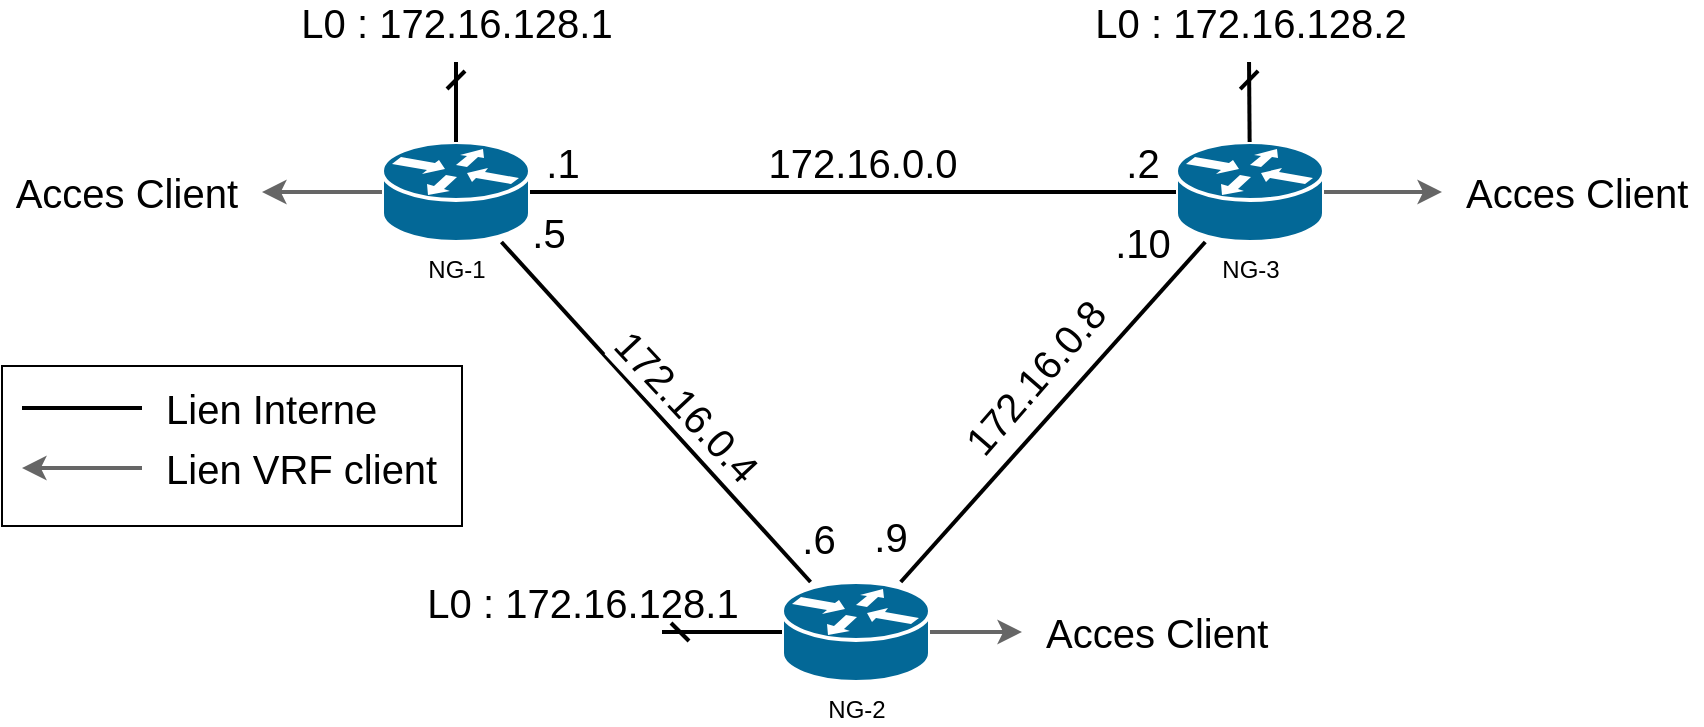 <mxfile version="10.6.8" type="device"><diagram id="MWQ0KiGHIzP4LPTVdoBK" name="Page-1"><mxGraphModel dx="1667" dy="547" grid="1" gridSize="10" guides="1" tooltips="1" connect="1" arrows="1" fold="1" page="1" pageScale="1" pageWidth="827" pageHeight="1169" math="0" shadow="0"><root><mxCell id="0"/><mxCell id="1" parent="0"/><mxCell id="Fn4qq7KAh_dc7QlLrnlA-1" value="NG-1" style="shape=mxgraph.cisco.routers.router;html=1;pointerEvents=1;dashed=0;fillColor=#036897;strokeColor=#ffffff;strokeWidth=2;verticalLabelPosition=bottom;verticalAlign=top;align=center;outlineConnect=0;" vertex="1" parent="1"><mxGeometry x="160" y="200" width="74" height="50" as="geometry"/></mxCell><mxCell id="Fn4qq7KAh_dc7QlLrnlA-3" value="NG-2" style="shape=mxgraph.cisco.routers.router;html=1;pointerEvents=1;dashed=0;fillColor=#036897;strokeColor=#ffffff;strokeWidth=2;verticalLabelPosition=bottom;verticalAlign=top;align=center;outlineConnect=0;" vertex="1" parent="1"><mxGeometry x="360" y="420" width="74" height="50" as="geometry"/></mxCell><mxCell id="Fn4qq7KAh_dc7QlLrnlA-4" value="NG-3" style="shape=mxgraph.cisco.routers.router;html=1;pointerEvents=1;dashed=0;fillColor=#036897;strokeColor=#ffffff;strokeWidth=2;verticalLabelPosition=bottom;verticalAlign=top;align=center;outlineConnect=0;" vertex="1" parent="1"><mxGeometry x="557" y="200" width="74" height="50" as="geometry"/></mxCell><mxCell id="Fn4qq7KAh_dc7QlLrnlA-11" value="" style="endArrow=none;html=1;strokeWidth=2;" edge="1" parent="1" source="Fn4qq7KAh_dc7QlLrnlA-1" target="Fn4qq7KAh_dc7QlLrnlA-4"><mxGeometry width="50" height="50" relative="1" as="geometry"><mxPoint x="238.25" y="260" as="sourcePoint"/><mxPoint x="375.75" y="370" as="targetPoint"/></mxGeometry></mxCell><mxCell id="Fn4qq7KAh_dc7QlLrnlA-35" value="172.16.0.0" style="text;html=1;resizable=0;points=[];align=center;verticalAlign=middle;labelBackgroundColor=#ffffff;fontSize=20;" vertex="1" connectable="0" parent="Fn4qq7KAh_dc7QlLrnlA-11"><mxGeometry x="0.183" y="-3" relative="1" as="geometry"><mxPoint x="-25" y="-18" as="offset"/></mxGeometry></mxCell><mxCell id="Fn4qq7KAh_dc7QlLrnlA-36" value=".1" style="text;html=1;resizable=0;points=[];align=center;verticalAlign=middle;labelBackgroundColor=#ffffff;fontSize=20;" vertex="1" connectable="0" parent="Fn4qq7KAh_dc7QlLrnlA-11"><mxGeometry x="-0.82" relative="1" as="geometry"><mxPoint x="-13" y="-15" as="offset"/></mxGeometry></mxCell><mxCell id="Fn4qq7KAh_dc7QlLrnlA-37" value=".2" style="text;html=1;resizable=0;points=[];align=center;verticalAlign=middle;labelBackgroundColor=#ffffff;fontSize=20;" vertex="1" connectable="0" parent="Fn4qq7KAh_dc7QlLrnlA-11"><mxGeometry x="0.858" relative="1" as="geometry"><mxPoint x="6" y="-15" as="offset"/></mxGeometry></mxCell><mxCell id="Fn4qq7KAh_dc7QlLrnlA-38" value="" style="endArrow=none;html=1;strokeWidth=2;" edge="1" parent="1" source="Fn4qq7KAh_dc7QlLrnlA-1" target="Fn4qq7KAh_dc7QlLrnlA-3"><mxGeometry width="50" height="50" relative="1" as="geometry"><mxPoint x="130" y="400" as="sourcePoint"/><mxPoint x="443" y="480" as="targetPoint"/></mxGeometry></mxCell><mxCell id="Fn4qq7KAh_dc7QlLrnlA-39" value="172.16.0.4" style="text;html=1;resizable=0;points=[];align=center;verticalAlign=middle;labelBackgroundColor=#ffffff;fontSize=20;rotation=47;" vertex="1" connectable="0" parent="Fn4qq7KAh_dc7QlLrnlA-38"><mxGeometry x="0.183" y="-3" relative="1" as="geometry"><mxPoint x="4.5" y="-21.5" as="offset"/></mxGeometry></mxCell><mxCell id="Fn4qq7KAh_dc7QlLrnlA-40" value=".5" style="text;html=1;resizable=0;points=[];align=center;verticalAlign=middle;labelBackgroundColor=#ffffff;fontSize=20;" vertex="1" connectable="0" parent="Fn4qq7KAh_dc7QlLrnlA-38"><mxGeometry x="-0.82" relative="1" as="geometry"><mxPoint x="9.5" y="-20" as="offset"/></mxGeometry></mxCell><mxCell id="Fn4qq7KAh_dc7QlLrnlA-41" value=".6" style="text;html=1;resizable=0;points=[];align=center;verticalAlign=middle;labelBackgroundColor=#ffffff;fontSize=20;" vertex="1" connectable="0" parent="Fn4qq7KAh_dc7QlLrnlA-38"><mxGeometry x="0.858" relative="1" as="geometry"><mxPoint x="14.5" y="-10.5" as="offset"/></mxGeometry></mxCell><mxCell id="Fn4qq7KAh_dc7QlLrnlA-42" value="" style="endArrow=none;html=1;strokeWidth=2;" edge="1" parent="1" source="Fn4qq7KAh_dc7QlLrnlA-3" target="Fn4qq7KAh_dc7QlLrnlA-4"><mxGeometry width="50" height="50" relative="1" as="geometry"><mxPoint x="238.25" y="260" as="sourcePoint"/><mxPoint x="375.75" y="370" as="targetPoint"/></mxGeometry></mxCell><mxCell id="Fn4qq7KAh_dc7QlLrnlA-43" value="172.16.0.8" style="text;html=1;resizable=0;points=[];align=center;verticalAlign=middle;labelBackgroundColor=#ffffff;fontSize=20;rotation=-49;" vertex="1" connectable="0" parent="Fn4qq7KAh_dc7QlLrnlA-42"><mxGeometry x="0.183" y="-3" relative="1" as="geometry"><mxPoint x="-26.5" y="-3.5" as="offset"/></mxGeometry></mxCell><mxCell id="Fn4qq7KAh_dc7QlLrnlA-44" value=".9" style="text;html=1;resizable=0;points=[];align=center;verticalAlign=middle;labelBackgroundColor=#ffffff;fontSize=20;" vertex="1" connectable="0" parent="Fn4qq7KAh_dc7QlLrnlA-42"><mxGeometry x="-0.82" relative="1" as="geometry"><mxPoint x="-19" y="-8" as="offset"/></mxGeometry></mxCell><mxCell id="Fn4qq7KAh_dc7QlLrnlA-45" value=".10" style="text;html=1;resizable=0;points=[];align=center;verticalAlign=middle;labelBackgroundColor=#ffffff;fontSize=20;" vertex="1" connectable="0" parent="Fn4qq7KAh_dc7QlLrnlA-42"><mxGeometry x="0.858" relative="1" as="geometry"><mxPoint x="-21" y="-12" as="offset"/></mxGeometry></mxCell><mxCell id="Fn4qq7KAh_dc7QlLrnlA-46" value="" style="endArrow=classic;html=1;strokeWidth=2;fontSize=20;fillColor=#f5f5f5;strokeColor=#666666;" edge="1" parent="1" source="Fn4qq7KAh_dc7QlLrnlA-1"><mxGeometry width="50" height="50" relative="1" as="geometry"><mxPoint x="100" y="340" as="sourcePoint"/><mxPoint x="100" y="225" as="targetPoint"/></mxGeometry></mxCell><mxCell id="Fn4qq7KAh_dc7QlLrnlA-47" value="" style="endArrow=classic;html=1;strokeWidth=2;fontSize=20;fillColor=#f5f5f5;strokeColor=#666666;" edge="1" parent="1" source="Fn4qq7KAh_dc7QlLrnlA-4"><mxGeometry width="50" height="50" relative="1" as="geometry"><mxPoint x="570" y="170" as="sourcePoint"/><mxPoint x="690" y="225" as="targetPoint"/></mxGeometry></mxCell><mxCell id="Fn4qq7KAh_dc7QlLrnlA-48" value="" style="endArrow=classic;html=1;strokeWidth=2;fontSize=20;fillColor=#f5f5f5;strokeColor=#666666;" edge="1" parent="1" source="Fn4qq7KAh_dc7QlLrnlA-3"><mxGeometry width="50" height="50" relative="1" as="geometry"><mxPoint x="641" y="235" as="sourcePoint"/><mxPoint x="480" y="445" as="targetPoint"/></mxGeometry></mxCell><mxCell id="Fn4qq7KAh_dc7QlLrnlA-49" value="Acces Client" style="text;html=1;strokeColor=none;fillColor=none;align=left;verticalAlign=middle;whiteSpace=wrap;rounded=0;fontSize=20;" vertex="1" parent="1"><mxGeometry x="490" y="435" width="170" height="20" as="geometry"/></mxCell><mxCell id="Fn4qq7KAh_dc7QlLrnlA-50" value="Acces Client" style="text;html=1;strokeColor=none;fillColor=none;align=left;verticalAlign=middle;whiteSpace=wrap;rounded=0;fontSize=20;" vertex="1" parent="1"><mxGeometry x="700" y="215" width="120" height="20" as="geometry"/></mxCell><mxCell id="Fn4qq7KAh_dc7QlLrnlA-51" value="Acces Client" style="text;html=1;strokeColor=none;fillColor=none;align=right;verticalAlign=middle;whiteSpace=wrap;rounded=0;fontSize=20;" vertex="1" parent="1"><mxGeometry x="-30" y="215" width="120" height="20" as="geometry"/></mxCell><mxCell id="Fn4qq7KAh_dc7QlLrnlA-60" value="" style="group" vertex="1" connectable="0" parent="1"><mxGeometry x="-30" y="312" width="230" height="80" as="geometry"/></mxCell><mxCell id="Fn4qq7KAh_dc7QlLrnlA-59" value="" style="rounded=0;whiteSpace=wrap;html=1;fontSize=20;align=left;" vertex="1" parent="Fn4qq7KAh_dc7QlLrnlA-60"><mxGeometry width="230" height="80" as="geometry"/></mxCell><mxCell id="Fn4qq7KAh_dc7QlLrnlA-52" value="" style="endArrow=none;html=1;strokeWidth=2;" edge="1" parent="Fn4qq7KAh_dc7QlLrnlA-60"><mxGeometry width="50" height="50" relative="1" as="geometry"><mxPoint x="10" y="21" as="sourcePoint"/><mxPoint x="70" y="21" as="targetPoint"/></mxGeometry></mxCell><mxCell id="Fn4qq7KAh_dc7QlLrnlA-56" value="" style="endArrow=classic;html=1;strokeWidth=2;fontSize=20;fillColor=#f5f5f5;strokeColor=#666666;" edge="1" parent="Fn4qq7KAh_dc7QlLrnlA-60"><mxGeometry width="50" height="50" relative="1" as="geometry"><mxPoint x="70" y="51" as="sourcePoint"/><mxPoint x="10" y="51" as="targetPoint"/></mxGeometry></mxCell><mxCell id="Fn4qq7KAh_dc7QlLrnlA-57" value="Lien Interne" style="text;html=1;strokeColor=none;fillColor=none;align=left;verticalAlign=middle;whiteSpace=wrap;rounded=0;fontSize=20;" vertex="1" parent="Fn4qq7KAh_dc7QlLrnlA-60"><mxGeometry x="80" y="11" width="120" height="20" as="geometry"/></mxCell><mxCell id="Fn4qq7KAh_dc7QlLrnlA-58" value="Lien VRF client" style="text;html=1;strokeColor=none;fillColor=none;align=left;verticalAlign=middle;whiteSpace=wrap;rounded=0;fontSize=20;" vertex="1" parent="Fn4qq7KAh_dc7QlLrnlA-60"><mxGeometry x="80" y="41" width="140" height="20" as="geometry"/></mxCell><mxCell id="Fn4qq7KAh_dc7QlLrnlA-61" value="" style="endArrow=dash;html=1;strokeWidth=2;fontSize=20;endFill=0;startArrow=none;startFill=0;" edge="1" parent="1" source="Fn4qq7KAh_dc7QlLrnlA-1"><mxGeometry width="50" height="50" relative="1" as="geometry"><mxPoint x="250" y="160" as="sourcePoint"/><mxPoint x="197" y="160" as="targetPoint"/></mxGeometry></mxCell><mxCell id="Fn4qq7KAh_dc7QlLrnlA-62" value="L0 : 172.16.128.1" style="text;html=1;resizable=0;points=[];align=center;verticalAlign=middle;labelBackgroundColor=#ffffff;fontSize=20;" vertex="1" connectable="0" parent="Fn4qq7KAh_dc7QlLrnlA-61"><mxGeometry x="0.714" y="1" relative="1" as="geometry"><mxPoint x="1" y="-25.5" as="offset"/></mxGeometry></mxCell><mxCell id="Fn4qq7KAh_dc7QlLrnlA-63" value="" style="endArrow=dash;html=1;strokeWidth=2;fontSize=20;endFill=0;startArrow=none;startFill=0;" edge="1" parent="1" source="Fn4qq7KAh_dc7QlLrnlA-4"><mxGeometry width="50" height="50" relative="1" as="geometry"><mxPoint x="593.517" y="200" as="sourcePoint"/><mxPoint x="593.517" y="160" as="targetPoint"/></mxGeometry></mxCell><mxCell id="Fn4qq7KAh_dc7QlLrnlA-64" value="L0 : 172.16.128.2" style="text;html=1;resizable=0;points=[];align=center;verticalAlign=middle;labelBackgroundColor=#ffffff;fontSize=20;" vertex="1" connectable="0" parent="Fn4qq7KAh_dc7QlLrnlA-63"><mxGeometry x="0.714" y="1" relative="1" as="geometry"><mxPoint x="1" y="-25.5" as="offset"/></mxGeometry></mxCell><mxCell id="Fn4qq7KAh_dc7QlLrnlA-65" value="" style="endArrow=dash;html=1;strokeWidth=2;fontSize=20;endFill=0;startArrow=none;startFill=0;" edge="1" parent="1" source="Fn4qq7KAh_dc7QlLrnlA-3"><mxGeometry width="50" height="50" relative="1" as="geometry"><mxPoint x="300" y="464.845" as="sourcePoint"/><mxPoint x="300" y="445" as="targetPoint"/></mxGeometry></mxCell><mxCell id="Fn4qq7KAh_dc7QlLrnlA-66" value="L0 : 172.16.128.1" style="text;html=1;resizable=0;points=[];align=center;verticalAlign=middle;labelBackgroundColor=none;fontSize=20;" vertex="1" connectable="0" parent="Fn4qq7KAh_dc7QlLrnlA-65"><mxGeometry x="0.714" y="1" relative="1" as="geometry"><mxPoint x="-48.5" y="-16" as="offset"/></mxGeometry></mxCell></root></mxGraphModel></diagram></mxfile>